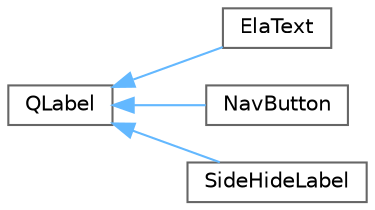 digraph "类继承关系图"
{
 // LATEX_PDF_SIZE
  bgcolor="transparent";
  edge [fontname=Helvetica,fontsize=10,labelfontname=Helvetica,labelfontsize=10];
  node [fontname=Helvetica,fontsize=10,shape=box,height=0.2,width=0.4];
  rankdir="LR";
  Node0 [id="Node000000",label="QLabel",height=0.2,width=0.4,color="grey40", fillcolor="white", style="filled",URL="$class_q_label.html",tooltip="标签控件类"];
  Node0 -> Node1 [id="edge306_Node000000_Node000001",dir="back",color="steelblue1",style="solid",tooltip=" "];
  Node1 [id="Node000001",label="ElaText",height=0.2,width=0.4,color="grey40", fillcolor="white", style="filled",URL="$class_ela_text.html",tooltip="自定义文本标签类，支持主题切换、图标和文本样式"];
  Node0 -> Node2 [id="edge307_Node000000_Node000002",dir="back",color="steelblue1",style="solid",tooltip=" "];
  Node2 [id="Node000002",label="NavButton",height=0.2,width=0.4,color="grey40", fillcolor="white", style="filled",URL="$class_nav_button.html",tooltip="导航按钮类，用于广告轮播的左右切换"];
  Node0 -> Node3 [id="edge308_Node000000_Node000003",dir="back",color="steelblue1",style="solid",tooltip=" "];
  Node3 [id="Node000003",label="SideHideLabel",height=0.2,width=0.4,color="grey40", fillcolor="white", style="filled",URL="$class_side_hide_label.html",tooltip="标签控件类，支持图片偏移和圆角裁剪"];
}
